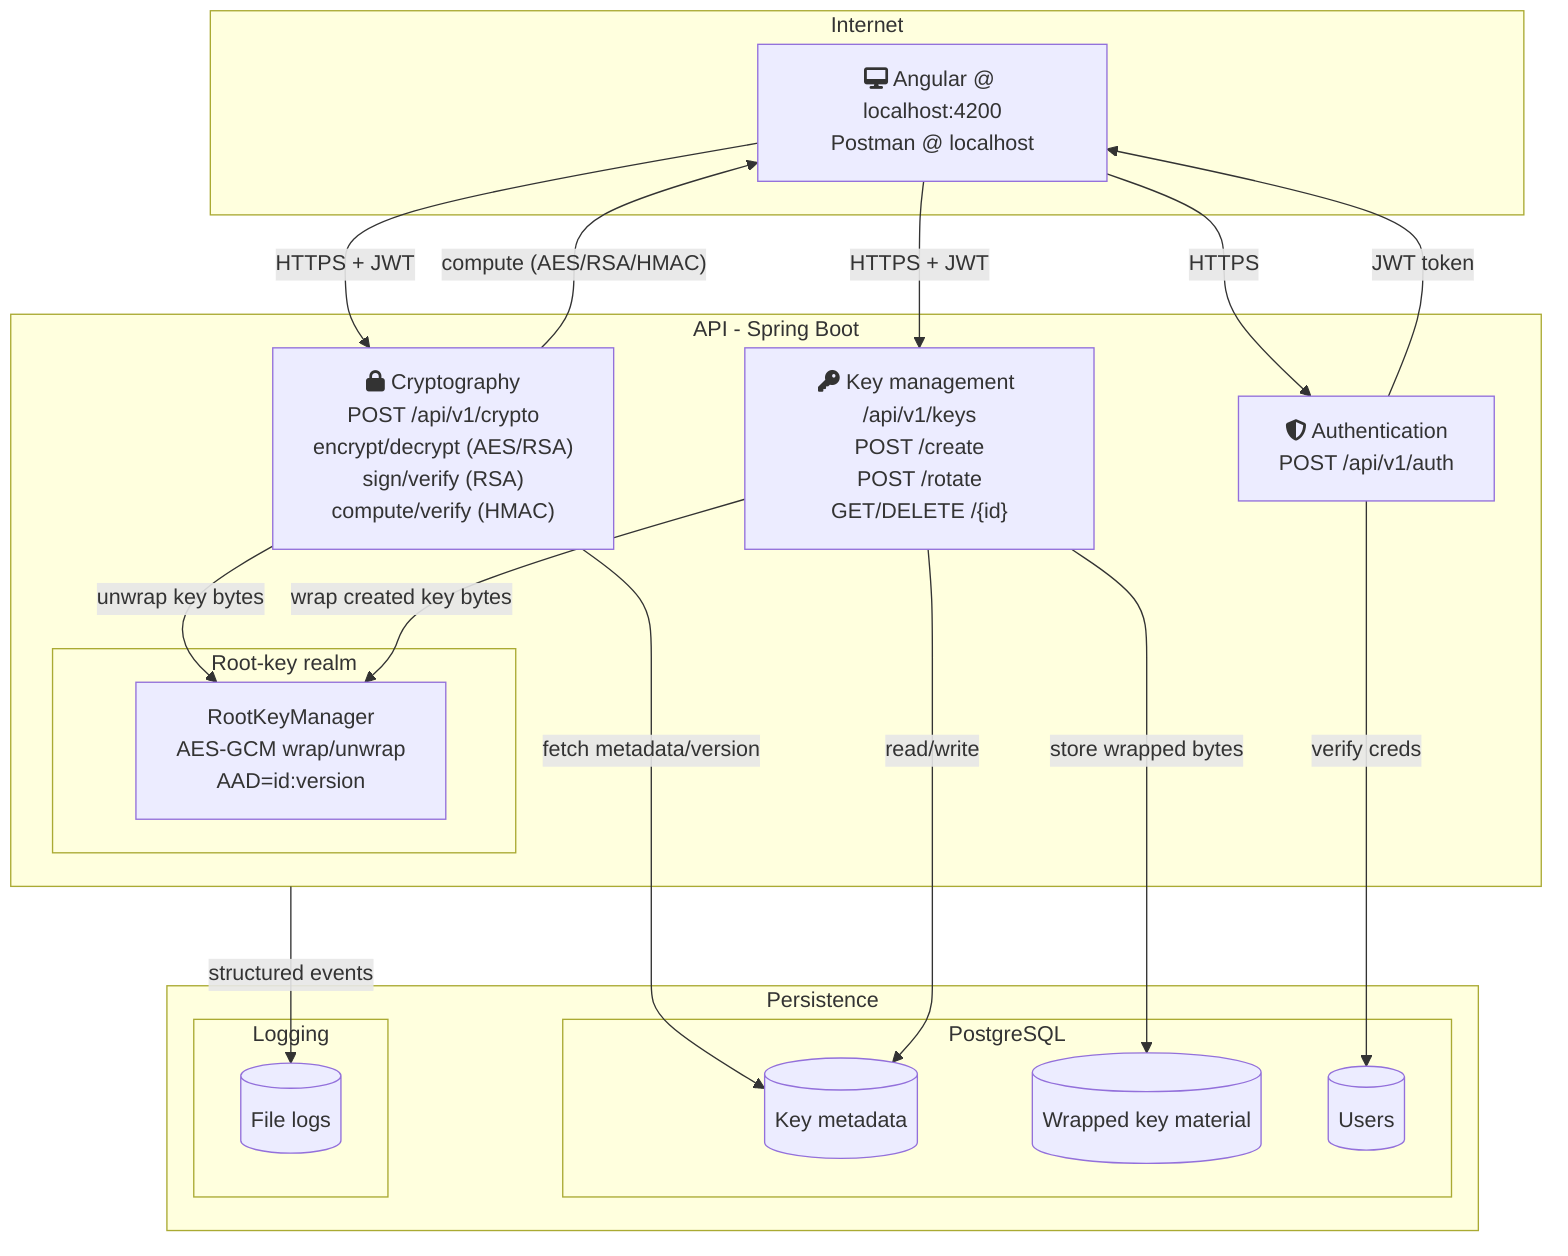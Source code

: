 flowchart TB

    subgraph Internet
        X["fa:fa-desktop Angular @ localhost:4200<br/>Postman @ localhost"]
    end

    subgraph DMZ ["API - Spring Boot"]
        direction LR

        CRYPTO["fa:fa-lock Cryptography<br/>POST /api/v1/crypto<br/>encrypt/decrypt (AES/RSA)<br/>sign/verify (RSA)<br/>compute/verify (HMAC)"]
        MANAGEMENT["fa:fa-key Key management /api/v1/keys<br/>POST /create<br/>POST /rotate<br/>GET/DELETE /{id}"]

        subgraph RootKeyRealm[Root-key realm]
            RKM["RootKeyManager<br/>AES-GCM wrap/unwrap<br/>AAD=id:version"]
        end

        AUTH["fa:fa-shield-alt Authentication<br/>POST /api/v1/auth"]
    end

    subgraph Persistence["Persistence"]
        direction LR

        subgraph Database[PostgreSQL]
            direction LR
            METADATA[(Key metadata)]
            WRAPPED[(Wrapped key material)]
            USERS[(Users)]
        end

        subgraph Logs[Logging]
            LOGS[(File logs)]
        end
    end


    %% Client to API
    X -- HTTPS --> AUTH
    AUTH -- JWT token --> X
    X -- HTTPS + JWT --> MANAGEMENT
    X -- HTTPS + JWT --> CRYPTO
    CRYPTO -- compute (AES/RSA/HMAC) --> X

    %% Database connections
    CRYPTO -- fetch metadata/version --> METADATA
    MANAGEMENT -- read/write --> METADATA
    MANAGEMENT -- store wrapped bytes --> WRAPPED
    AUTH -- verify creds --> USERS
    
    %% Root key operations
    CRYPTO -- unwrap key bytes --> RKM
    MANAGEMENT -- wrap created key bytes --> RKM

    %% Logging
    DMZ -- structured events --> LOGS